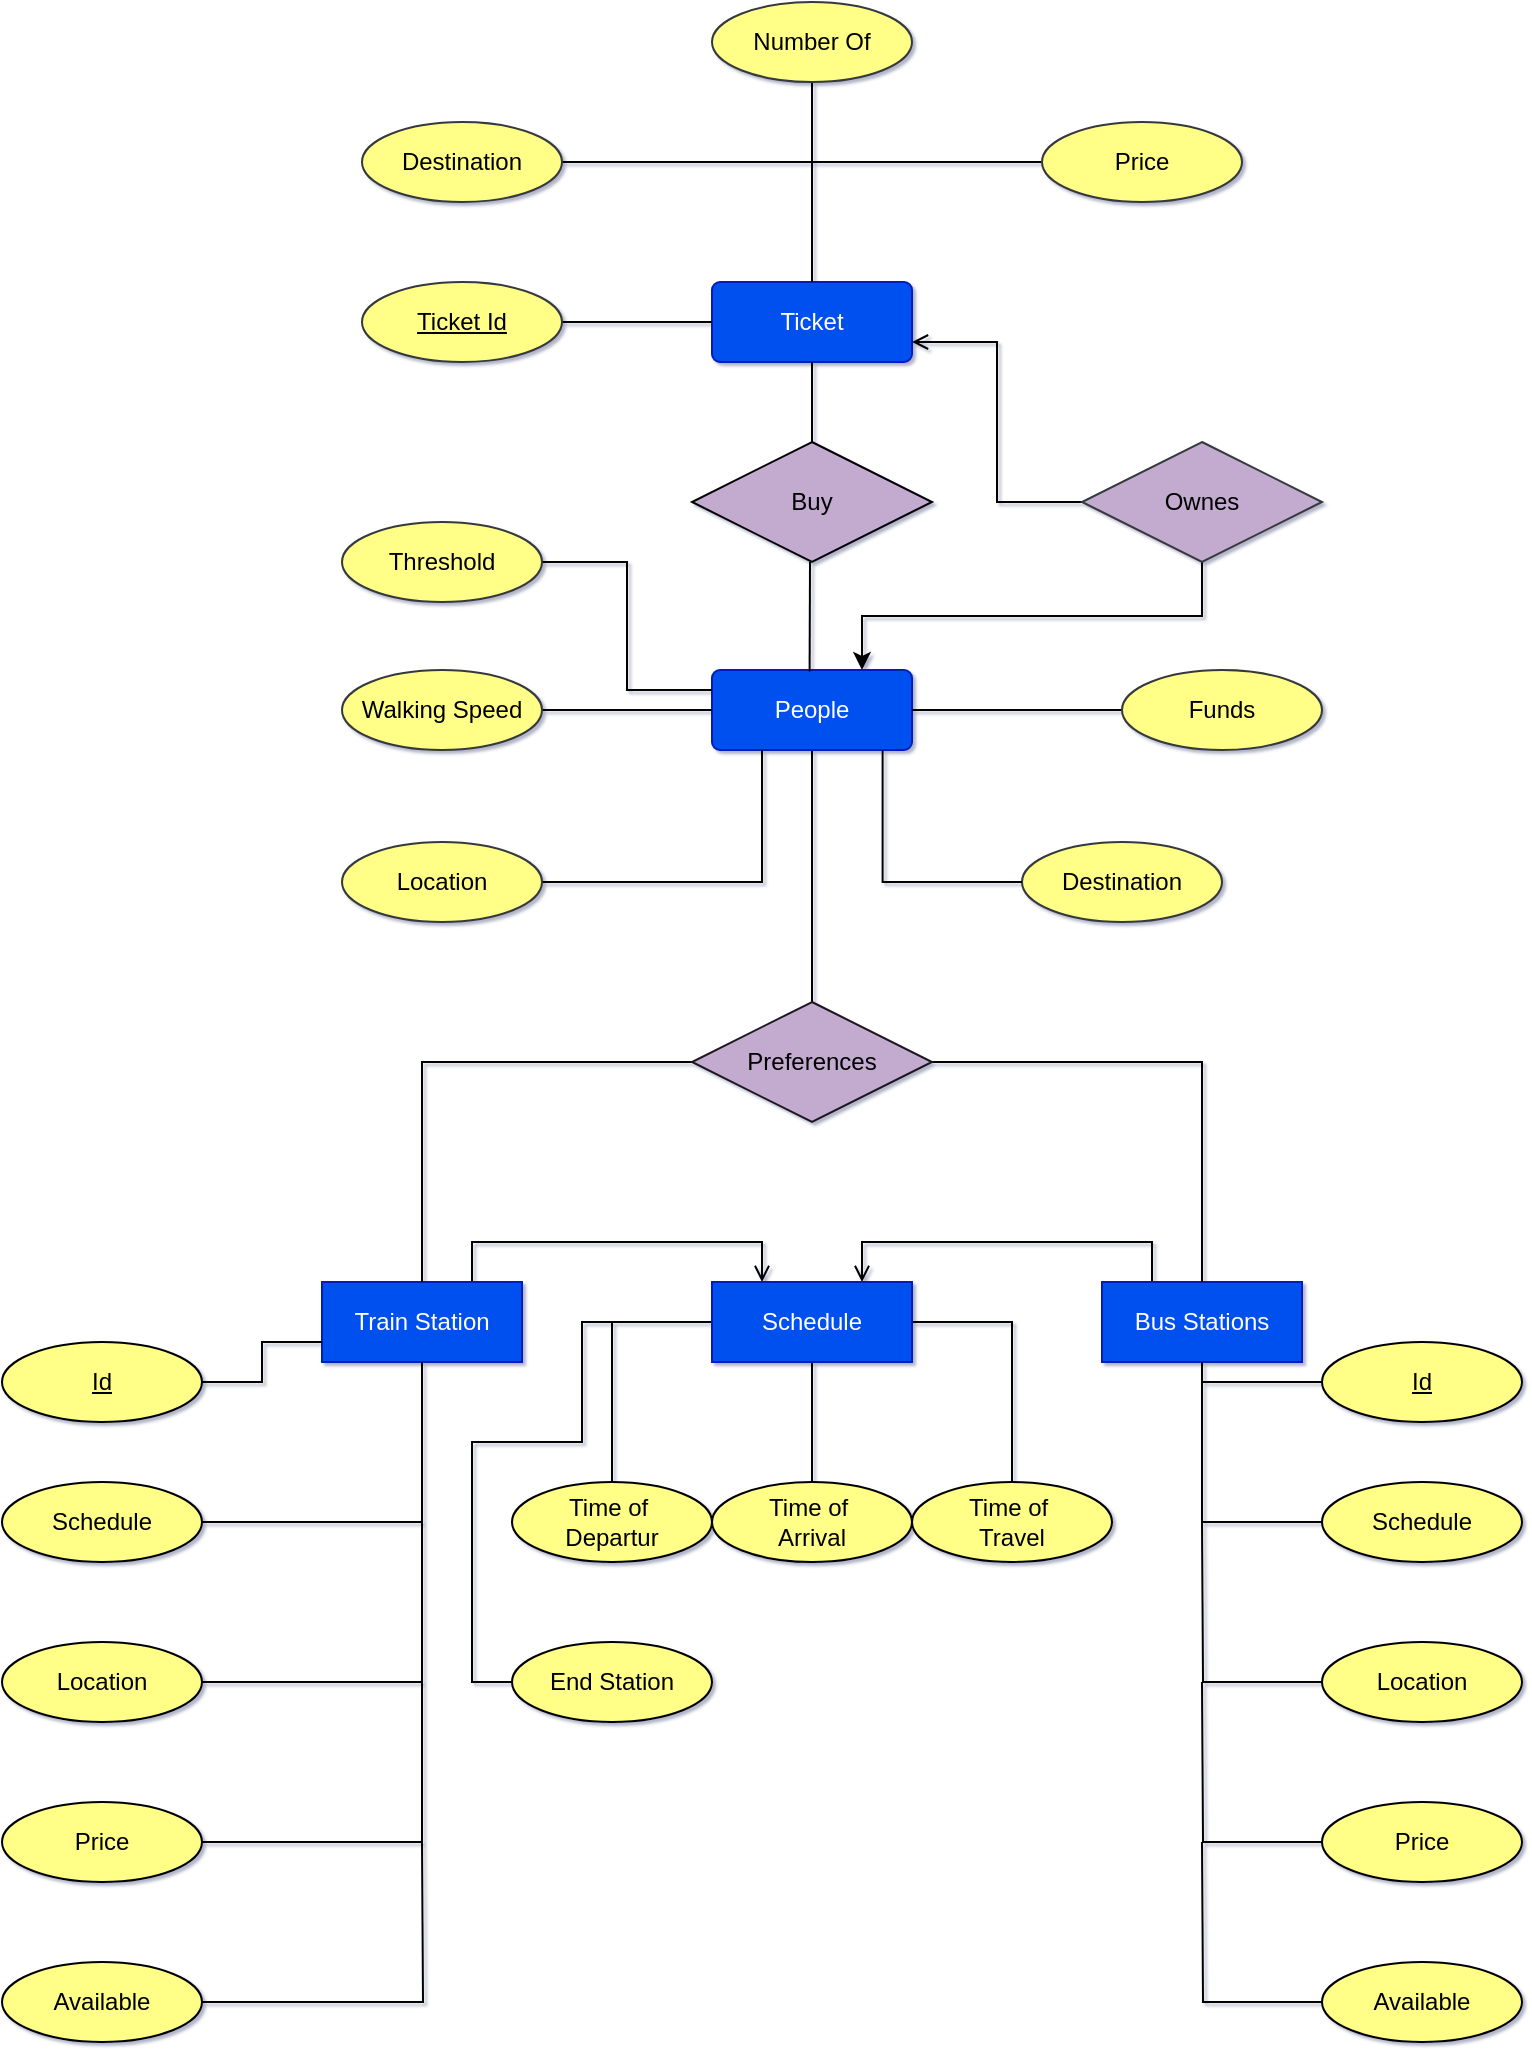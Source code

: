 <mxfile version="24.2.5" type="google">
  <diagram name="Sida-1" id="wb8zKsZ_rPBBy_9Zil95">
    <mxGraphModel dx="1434" dy="746" grid="1" gridSize="10" guides="1" tooltips="1" connect="1" arrows="1" fold="1" page="1" pageScale="1" pageWidth="1169" pageHeight="827" background="#ffffff" math="0" shadow="1">
      <root>
        <mxCell id="0" />
        <mxCell id="1" parent="0" />
        <mxCell id="Vct1IAYqDNCtPzCJUZ2--58" style="edgeStyle=orthogonalEdgeStyle;rounded=0;orthogonalLoop=1;jettySize=auto;html=1;entryX=0.5;entryY=0;entryDx=0;entryDy=0;endArrow=none;endFill=0;" parent="1" source="Vct1IAYqDNCtPzCJUZ2--16" target="Vct1IAYqDNCtPzCJUZ2--57" edge="1">
          <mxGeometry relative="1" as="geometry" />
        </mxCell>
        <mxCell id="Vct1IAYqDNCtPzCJUZ2--16" value="People" style="rounded=1;arcSize=10;whiteSpace=wrap;html=1;align=center;fillColor=#0050ef;fontColor=#ffffff;strokeColor=#001DBC;" parent="1" vertex="1">
          <mxGeometry x="535" y="394" width="100" height="40" as="geometry" />
        </mxCell>
        <mxCell id="P-OwBK4GI8scO6nsT_7h-11" style="edgeStyle=orthogonalEdgeStyle;rounded=0;orthogonalLoop=1;jettySize=auto;html=1;exitX=0.25;exitY=0;exitDx=0;exitDy=0;entryX=0.75;entryY=0;entryDx=0;entryDy=0;endArrow=open;endFill=0;" edge="1" parent="1" source="Vct1IAYqDNCtPzCJUZ2--17" target="P-OwBK4GI8scO6nsT_7h-1">
          <mxGeometry relative="1" as="geometry" />
        </mxCell>
        <mxCell id="Vct1IAYqDNCtPzCJUZ2--17" value="Bus Stations" style="rounded=1;arcSize=0;whiteSpace=wrap;html=1;align=center;fillColor=#0050ef;fontColor=#ffffff;strokeColor=#001DBC;" parent="1" vertex="1">
          <mxGeometry x="730" y="700" width="100" height="40" as="geometry" />
        </mxCell>
        <mxCell id="P-OwBK4GI8scO6nsT_7h-10" style="edgeStyle=orthogonalEdgeStyle;rounded=0;orthogonalLoop=1;jettySize=auto;html=1;exitX=0.75;exitY=0;exitDx=0;exitDy=0;entryX=0.25;entryY=0;entryDx=0;entryDy=0;endArrow=open;endFill=0;" edge="1" parent="1" source="Vct1IAYqDNCtPzCJUZ2--20" target="P-OwBK4GI8scO6nsT_7h-1">
          <mxGeometry relative="1" as="geometry" />
        </mxCell>
        <mxCell id="Vct1IAYqDNCtPzCJUZ2--20" value="Train Station" style="rounded=1;arcSize=0;whiteSpace=wrap;html=1;align=center;fillColor=#0050ef;fontColor=#ffffff;strokeColor=#001DBC;" parent="1" vertex="1">
          <mxGeometry x="340" y="700" width="100" height="40" as="geometry" />
        </mxCell>
        <mxCell id="Vct1IAYqDNCtPzCJUZ2--21" value="Ticket" style="rounded=1;arcSize=10;whiteSpace=wrap;html=1;align=center;fillColor=#0050ef;strokeColor=#001DBC;fontColor=#ffffff;" parent="1" vertex="1">
          <mxGeometry x="535" y="200" width="100" height="40" as="geometry" />
        </mxCell>
        <mxCell id="Vct1IAYqDNCtPzCJUZ2--23" style="edgeStyle=orthogonalEdgeStyle;rounded=0;orthogonalLoop=1;jettySize=auto;html=1;endArrow=none;endFill=0;" parent="1" source="Vct1IAYqDNCtPzCJUZ2--22" target="Vct1IAYqDNCtPzCJUZ2--21" edge="1">
          <mxGeometry relative="1" as="geometry" />
        </mxCell>
        <mxCell id="Vct1IAYqDNCtPzCJUZ2--22" value="Price" style="ellipse;whiteSpace=wrap;html=1;align=center;fillColor=#ffff88;strokeColor=#36393d;" parent="1" vertex="1">
          <mxGeometry x="700" y="120" width="100" height="40" as="geometry" />
        </mxCell>
        <mxCell id="Vct1IAYqDNCtPzCJUZ2--28" style="edgeStyle=orthogonalEdgeStyle;rounded=0;orthogonalLoop=1;jettySize=auto;html=1;entryX=0.5;entryY=0;entryDx=0;entryDy=0;endArrow=none;endFill=0;" parent="1" source="Vct1IAYqDNCtPzCJUZ2--25" target="Vct1IAYqDNCtPzCJUZ2--21" edge="1">
          <mxGeometry relative="1" as="geometry" />
        </mxCell>
        <mxCell id="Vct1IAYqDNCtPzCJUZ2--25" value="Destination" style="ellipse;whiteSpace=wrap;html=1;align=center;fillColor=#ffff88;strokeColor=#36393d;" parent="1" vertex="1">
          <mxGeometry x="360" y="120" width="100" height="40" as="geometry" />
        </mxCell>
        <mxCell id="Vct1IAYqDNCtPzCJUZ2--30" style="edgeStyle=orthogonalEdgeStyle;rounded=0;orthogonalLoop=1;jettySize=auto;html=1;endArrow=none;endFill=0;" parent="1" source="Vct1IAYqDNCtPzCJUZ2--27" edge="1">
          <mxGeometry relative="1" as="geometry">
            <mxPoint x="585" y="200" as="targetPoint" />
          </mxGeometry>
        </mxCell>
        <mxCell id="Vct1IAYqDNCtPzCJUZ2--27" value="Number Of" style="ellipse;whiteSpace=wrap;html=1;align=center;fillColor=#ffff88;strokeColor=#36393d;" parent="1" vertex="1">
          <mxGeometry x="535" y="60" width="100" height="40" as="geometry" />
        </mxCell>
        <mxCell id="Vct1IAYqDNCtPzCJUZ2--39" style="edgeStyle=orthogonalEdgeStyle;rounded=0;orthogonalLoop=1;jettySize=auto;html=1;exitX=0.5;exitY=1;exitDx=0;exitDy=0;entryX=0.75;entryY=0;entryDx=0;entryDy=0;" parent="1" source="Vct1IAYqDNCtPzCJUZ2--41" target="Vct1IAYqDNCtPzCJUZ2--16" edge="1">
          <mxGeometry relative="1" as="geometry">
            <mxPoint x="610" y="390" as="targetPoint" />
          </mxGeometry>
        </mxCell>
        <mxCell id="Vct1IAYqDNCtPzCJUZ2--32" value="Buy" style="shape=rhombus;perimeter=rhombusPerimeter;whiteSpace=wrap;html=1;align=center;fillColor=#C3ABD0;fontColor=#000000;strokeColor=#020203;" parent="1" vertex="1">
          <mxGeometry x="525" y="280" width="120" height="60" as="geometry" />
        </mxCell>
        <mxCell id="Vct1IAYqDNCtPzCJUZ2--54" style="edgeStyle=orthogonalEdgeStyle;rounded=0;orthogonalLoop=1;jettySize=auto;html=1;entryX=1;entryY=0.75;entryDx=0;entryDy=0;endArrow=open;endFill=0;" parent="1" source="Vct1IAYqDNCtPzCJUZ2--41" target="Vct1IAYqDNCtPzCJUZ2--21" edge="1">
          <mxGeometry relative="1" as="geometry" />
        </mxCell>
        <mxCell id="Vct1IAYqDNCtPzCJUZ2--41" value="Ownes" style="shape=rhombus;perimeter=rhombusPerimeter;whiteSpace=wrap;html=1;align=center;fillColor=#c3abd0;strokeColor=#36393d;" parent="1" vertex="1">
          <mxGeometry x="720" y="280" width="120" height="60" as="geometry" />
        </mxCell>
        <mxCell id="Vct1IAYqDNCtPzCJUZ2--42" value="" style="endArrow=none;html=1;rounded=0;entryX=0.5;entryY=0;entryDx=0;entryDy=0;" parent="1" target="Vct1IAYqDNCtPzCJUZ2--32" edge="1">
          <mxGeometry relative="1" as="geometry">
            <mxPoint x="585" y="240" as="sourcePoint" />
            <mxPoint x="535" y="279.23" as="targetPoint" />
          </mxGeometry>
        </mxCell>
        <mxCell id="Vct1IAYqDNCtPzCJUZ2--45" value="" style="endArrow=none;html=1;rounded=0;entryX=0.488;entryY=0.018;entryDx=0;entryDy=0;entryPerimeter=0;" parent="1" target="Vct1IAYqDNCtPzCJUZ2--16" edge="1">
          <mxGeometry relative="1" as="geometry">
            <mxPoint x="584" y="340" as="sourcePoint" />
            <mxPoint x="584" y="390" as="targetPoint" />
          </mxGeometry>
        </mxCell>
        <mxCell id="Vct1IAYqDNCtPzCJUZ2--49" style="edgeStyle=orthogonalEdgeStyle;rounded=0;orthogonalLoop=1;jettySize=auto;html=1;entryX=1;entryY=0.5;entryDx=0;entryDy=0;endArrow=none;endFill=0;" parent="1" source="Vct1IAYqDNCtPzCJUZ2--47" target="Vct1IAYqDNCtPzCJUZ2--16" edge="1">
          <mxGeometry relative="1" as="geometry" />
        </mxCell>
        <mxCell id="Vct1IAYqDNCtPzCJUZ2--47" value="Funds" style="ellipse;whiteSpace=wrap;html=1;align=center;fillColor=#ffff88;strokeColor=#36393d;" parent="1" vertex="1">
          <mxGeometry x="740" y="394" width="100" height="40" as="geometry" />
        </mxCell>
        <mxCell id="Vct1IAYqDNCtPzCJUZ2--51" style="edgeStyle=orthogonalEdgeStyle;rounded=0;orthogonalLoop=1;jettySize=auto;html=1;entryX=0;entryY=0.5;entryDx=0;entryDy=0;endArrow=none;endFill=0;" parent="1" source="Vct1IAYqDNCtPzCJUZ2--50" target="Vct1IAYqDNCtPzCJUZ2--16" edge="1">
          <mxGeometry relative="1" as="geometry" />
        </mxCell>
        <mxCell id="Vct1IAYqDNCtPzCJUZ2--50" value="Walking Speed" style="ellipse;whiteSpace=wrap;html=1;align=center;fillColor=#ffff88;strokeColor=#36393d;" parent="1" vertex="1">
          <mxGeometry x="350" y="394" width="100" height="40" as="geometry" />
        </mxCell>
        <mxCell id="Vct1IAYqDNCtPzCJUZ2--53" style="edgeStyle=orthogonalEdgeStyle;rounded=0;orthogonalLoop=1;jettySize=auto;html=1;entryX=0.25;entryY=1;entryDx=0;entryDy=0;endArrow=none;endFill=0;" parent="1" source="Vct1IAYqDNCtPzCJUZ2--52" target="Vct1IAYqDNCtPzCJUZ2--16" edge="1">
          <mxGeometry relative="1" as="geometry" />
        </mxCell>
        <mxCell id="Vct1IAYqDNCtPzCJUZ2--52" value="Location" style="ellipse;whiteSpace=wrap;html=1;align=center;fillColor=#ffff88;strokeColor=#36393d;" parent="1" vertex="1">
          <mxGeometry x="350" y="480" width="100" height="40" as="geometry" />
        </mxCell>
        <mxCell id="Vct1IAYqDNCtPzCJUZ2--55" value="Destination" style="ellipse;whiteSpace=wrap;html=1;align=center;fillColor=#ffff88;strokeColor=#36393d;" parent="1" vertex="1">
          <mxGeometry x="690" y="480" width="100" height="40" as="geometry" />
        </mxCell>
        <mxCell id="Vct1IAYqDNCtPzCJUZ2--56" style="edgeStyle=orthogonalEdgeStyle;rounded=0;orthogonalLoop=1;jettySize=auto;html=1;entryX=0.853;entryY=1.004;entryDx=0;entryDy=0;entryPerimeter=0;endArrow=none;endFill=0;" parent="1" source="Vct1IAYqDNCtPzCJUZ2--55" target="Vct1IAYqDNCtPzCJUZ2--16" edge="1">
          <mxGeometry relative="1" as="geometry" />
        </mxCell>
        <mxCell id="Vct1IAYqDNCtPzCJUZ2--86" style="edgeStyle=orthogonalEdgeStyle;rounded=0;orthogonalLoop=1;jettySize=auto;html=1;entryX=0.5;entryY=0;entryDx=0;entryDy=0;endArrow=none;endFill=0;" parent="1" source="Vct1IAYqDNCtPzCJUZ2--57" target="Vct1IAYqDNCtPzCJUZ2--20" edge="1">
          <mxGeometry relative="1" as="geometry" />
        </mxCell>
        <mxCell id="Vct1IAYqDNCtPzCJUZ2--88" style="edgeStyle=orthogonalEdgeStyle;rounded=0;orthogonalLoop=1;jettySize=auto;html=1;entryX=0.5;entryY=0;entryDx=0;entryDy=0;endArrow=none;endFill=0;" parent="1" source="Vct1IAYqDNCtPzCJUZ2--57" target="Vct1IAYqDNCtPzCJUZ2--17" edge="1">
          <mxGeometry relative="1" as="geometry" />
        </mxCell>
        <mxCell id="Vct1IAYqDNCtPzCJUZ2--57" value="Preferences" style="shape=rhombus;perimeter=rhombusPerimeter;whiteSpace=wrap;html=1;align=center;fillColor=#c3abd0;strokeColor=#1D191F;" parent="1" vertex="1">
          <mxGeometry x="525" y="560" width="120" height="60" as="geometry" />
        </mxCell>
        <mxCell id="Vct1IAYqDNCtPzCJUZ2--60" style="edgeStyle=orthogonalEdgeStyle;rounded=0;orthogonalLoop=1;jettySize=auto;html=1;entryX=0;entryY=0.25;entryDx=0;entryDy=0;endArrow=none;endFill=0;" parent="1" source="Vct1IAYqDNCtPzCJUZ2--59" target="Vct1IAYqDNCtPzCJUZ2--16" edge="1">
          <mxGeometry relative="1" as="geometry" />
        </mxCell>
        <mxCell id="Vct1IAYqDNCtPzCJUZ2--59" value="Threshold" style="ellipse;whiteSpace=wrap;html=1;align=center;fillColor=#ffff88;strokeColor=#36393d;" parent="1" vertex="1">
          <mxGeometry x="350" y="320" width="100" height="40" as="geometry" />
        </mxCell>
        <mxCell id="Vct1IAYqDNCtPzCJUZ2--96" style="edgeStyle=orthogonalEdgeStyle;rounded=0;orthogonalLoop=1;jettySize=auto;html=1;endArrow=none;endFill=0;" parent="1" source="Vct1IAYqDNCtPzCJUZ2--61" edge="1">
          <mxGeometry relative="1" as="geometry">
            <mxPoint x="390" y="820" as="targetPoint" />
          </mxGeometry>
        </mxCell>
        <mxCell id="Vct1IAYqDNCtPzCJUZ2--61" value="Schedule" style="ellipse;whiteSpace=wrap;html=1;align=center;fillColor=#ffff88;" parent="1" vertex="1">
          <mxGeometry x="180" y="800" width="100" height="40" as="geometry" />
        </mxCell>
        <mxCell id="Vct1IAYqDNCtPzCJUZ2--113" style="edgeStyle=orthogonalEdgeStyle;rounded=0;orthogonalLoop=1;jettySize=auto;html=1;entryX=0.5;entryY=1;entryDx=0;entryDy=0;endArrow=none;endFill=0;" parent="1" source="Vct1IAYqDNCtPzCJUZ2--64" target="Vct1IAYqDNCtPzCJUZ2--17" edge="1">
          <mxGeometry relative="1" as="geometry" />
        </mxCell>
        <mxCell id="Vct1IAYqDNCtPzCJUZ2--64" value="Schedule" style="ellipse;whiteSpace=wrap;html=1;align=center;fillColor=#ffff88;" parent="1" vertex="1">
          <mxGeometry x="840" y="800" width="100" height="40" as="geometry" />
        </mxCell>
        <mxCell id="Vct1IAYqDNCtPzCJUZ2--97" style="edgeStyle=orthogonalEdgeStyle;rounded=0;orthogonalLoop=1;jettySize=auto;html=1;endArrow=none;endFill=0;" parent="1" source="Vct1IAYqDNCtPzCJUZ2--65" edge="1">
          <mxGeometry relative="1" as="geometry">
            <mxPoint x="390" y="900" as="targetPoint" />
          </mxGeometry>
        </mxCell>
        <mxCell id="Vct1IAYqDNCtPzCJUZ2--65" value="Location" style="ellipse;whiteSpace=wrap;html=1;align=center;fillColor=#ffff88;" parent="1" vertex="1">
          <mxGeometry x="180" y="880" width="100" height="40" as="geometry" />
        </mxCell>
        <mxCell id="Vct1IAYqDNCtPzCJUZ2--114" style="edgeStyle=orthogonalEdgeStyle;rounded=0;orthogonalLoop=1;jettySize=auto;html=1;endArrow=none;endFill=0;" parent="1" source="Vct1IAYqDNCtPzCJUZ2--66" edge="1">
          <mxGeometry relative="1" as="geometry">
            <mxPoint x="780.0" y="820" as="targetPoint" />
          </mxGeometry>
        </mxCell>
        <mxCell id="Vct1IAYqDNCtPzCJUZ2--66" value="Location" style="ellipse;whiteSpace=wrap;html=1;align=center;fillColor=#ffff88;" parent="1" vertex="1">
          <mxGeometry x="840" y="880" width="100" height="40" as="geometry" />
        </mxCell>
        <mxCell id="Vct1IAYqDNCtPzCJUZ2--92" style="edgeStyle=orthogonalEdgeStyle;rounded=0;orthogonalLoop=1;jettySize=auto;html=1;entryX=0.5;entryY=1;entryDx=0;entryDy=0;endArrow=none;endFill=0;" parent="1" source="Vct1IAYqDNCtPzCJUZ2--68" target="Vct1IAYqDNCtPzCJUZ2--20" edge="1">
          <mxGeometry relative="1" as="geometry" />
        </mxCell>
        <mxCell id="Vct1IAYqDNCtPzCJUZ2--68" value="Price" style="ellipse;whiteSpace=wrap;html=1;align=center;fillColor=#ffff88;" parent="1" vertex="1">
          <mxGeometry x="180" y="960" width="100" height="40" as="geometry" />
        </mxCell>
        <mxCell id="Vct1IAYqDNCtPzCJUZ2--115" style="edgeStyle=orthogonalEdgeStyle;rounded=0;orthogonalLoop=1;jettySize=auto;html=1;endArrow=none;endFill=0;" parent="1" source="Vct1IAYqDNCtPzCJUZ2--69" edge="1">
          <mxGeometry relative="1" as="geometry">
            <mxPoint x="780.0" y="900.0" as="targetPoint" />
          </mxGeometry>
        </mxCell>
        <mxCell id="Vct1IAYqDNCtPzCJUZ2--69" value="Price" style="ellipse;whiteSpace=wrap;html=1;align=center;fillColor=#ffff88;" parent="1" vertex="1">
          <mxGeometry x="840" y="960" width="100" height="40" as="geometry" />
        </mxCell>
        <mxCell id="Vct1IAYqDNCtPzCJUZ2--116" style="edgeStyle=orthogonalEdgeStyle;rounded=0;orthogonalLoop=1;jettySize=auto;html=1;endArrow=none;endFill=0;" parent="1" source="Vct1IAYqDNCtPzCJUZ2--71" edge="1">
          <mxGeometry relative="1" as="geometry">
            <mxPoint x="780.0" y="980.0" as="targetPoint" />
          </mxGeometry>
        </mxCell>
        <mxCell id="Vct1IAYqDNCtPzCJUZ2--71" value="Available" style="ellipse;whiteSpace=wrap;html=1;align=center;fillColor=#ffff88;" parent="1" vertex="1">
          <mxGeometry x="840" y="1040" width="100" height="40" as="geometry" />
        </mxCell>
        <mxCell id="Vct1IAYqDNCtPzCJUZ2--98" style="edgeStyle=orthogonalEdgeStyle;rounded=0;orthogonalLoop=1;jettySize=auto;html=1;endArrow=none;endFill=0;" parent="1" source="Vct1IAYqDNCtPzCJUZ2--73" edge="1">
          <mxGeometry relative="1" as="geometry">
            <mxPoint x="390" y="980" as="targetPoint" />
          </mxGeometry>
        </mxCell>
        <mxCell id="Vct1IAYqDNCtPzCJUZ2--73" value="Available" style="ellipse;whiteSpace=wrap;html=1;align=center;fillColor=#ffff88;" parent="1" vertex="1">
          <mxGeometry x="180" y="1040" width="100" height="40" as="geometry" />
        </mxCell>
        <mxCell id="P-OwBK4GI8scO6nsT_7h-3" style="edgeStyle=orthogonalEdgeStyle;rounded=0;orthogonalLoop=1;jettySize=auto;html=1;entryX=0;entryY=0.5;entryDx=0;entryDy=0;endArrow=none;endFill=0;" edge="1" parent="1" source="Vct1IAYqDNCtPzCJUZ2--77" target="P-OwBK4GI8scO6nsT_7h-1">
          <mxGeometry relative="1" as="geometry" />
        </mxCell>
        <mxCell id="Vct1IAYqDNCtPzCJUZ2--77" value="Time of&amp;nbsp;&lt;div&gt;Departur&lt;/div&gt;" style="ellipse;whiteSpace=wrap;html=1;align=center;fillColor=#ffff88;" parent="1" vertex="1">
          <mxGeometry x="435" y="800" width="100" height="40" as="geometry" />
        </mxCell>
        <mxCell id="P-OwBK4GI8scO6nsT_7h-4" style="edgeStyle=orthogonalEdgeStyle;rounded=0;orthogonalLoop=1;jettySize=auto;html=1;entryX=0.5;entryY=1;entryDx=0;entryDy=0;endArrow=none;endFill=0;" edge="1" parent="1" source="Vct1IAYqDNCtPzCJUZ2--80" target="P-OwBK4GI8scO6nsT_7h-1">
          <mxGeometry relative="1" as="geometry" />
        </mxCell>
        <mxCell id="Vct1IAYqDNCtPzCJUZ2--80" value="Time of&amp;nbsp;&lt;div&gt;Arrival&lt;/div&gt;" style="ellipse;whiteSpace=wrap;html=1;align=center;fillColor=#ffff88;" parent="1" vertex="1">
          <mxGeometry x="535" y="800" width="100" height="40" as="geometry" />
        </mxCell>
        <mxCell id="P-OwBK4GI8scO6nsT_7h-5" style="edgeStyle=orthogonalEdgeStyle;rounded=0;orthogonalLoop=1;jettySize=auto;html=1;entryX=1;entryY=0.5;entryDx=0;entryDy=0;endArrow=none;endFill=0;" edge="1" parent="1" source="Vct1IAYqDNCtPzCJUZ2--83" target="P-OwBK4GI8scO6nsT_7h-1">
          <mxGeometry relative="1" as="geometry" />
        </mxCell>
        <mxCell id="Vct1IAYqDNCtPzCJUZ2--83" value="Time of&amp;nbsp;&lt;div&gt;Travel&lt;/div&gt;" style="ellipse;whiteSpace=wrap;html=1;align=center;fillColor=#ffff88;" parent="1" vertex="1">
          <mxGeometry x="635" y="800" width="100" height="40" as="geometry" />
        </mxCell>
        <mxCell id="Vct1IAYqDNCtPzCJUZ2--123" style="edgeStyle=orthogonalEdgeStyle;rounded=0;orthogonalLoop=1;jettySize=auto;html=1;entryX=0;entryY=0.5;entryDx=0;entryDy=0;endArrow=none;endFill=0;" parent="1" source="Vct1IAYqDNCtPzCJUZ2--122" target="Vct1IAYqDNCtPzCJUZ2--21" edge="1">
          <mxGeometry relative="1" as="geometry" />
        </mxCell>
        <mxCell id="Vct1IAYqDNCtPzCJUZ2--122" value="Ticket Id" style="ellipse;whiteSpace=wrap;html=1;align=center;fontStyle=4;fillColor=#ffff88;strokeColor=#36393d;" parent="1" vertex="1">
          <mxGeometry x="360" y="200" width="100" height="40" as="geometry" />
        </mxCell>
        <mxCell id="Vct1IAYqDNCtPzCJUZ2--129" style="edgeStyle=orthogonalEdgeStyle;rounded=0;orthogonalLoop=1;jettySize=auto;html=1;entryX=0;entryY=0.75;entryDx=0;entryDy=0;endArrow=none;endFill=0;" parent="1" source="Vct1IAYqDNCtPzCJUZ2--124" target="Vct1IAYqDNCtPzCJUZ2--20" edge="1">
          <mxGeometry relative="1" as="geometry" />
        </mxCell>
        <mxCell id="Vct1IAYqDNCtPzCJUZ2--124" value="&lt;u&gt;Id&lt;/u&gt;" style="ellipse;whiteSpace=wrap;html=1;align=center;fillColor=#ffff88;" parent="1" vertex="1">
          <mxGeometry x="180" y="730" width="100" height="40" as="geometry" />
        </mxCell>
        <mxCell id="Vct1IAYqDNCtPzCJUZ2--128" style="edgeStyle=orthogonalEdgeStyle;rounded=0;orthogonalLoop=1;jettySize=auto;html=1;endArrow=none;endFill=0;" parent="1" source="Vct1IAYqDNCtPzCJUZ2--126" edge="1">
          <mxGeometry relative="1" as="geometry">
            <mxPoint x="780" y="750" as="targetPoint" />
          </mxGeometry>
        </mxCell>
        <mxCell id="Vct1IAYqDNCtPzCJUZ2--126" value="&lt;u&gt;Id&lt;/u&gt;" style="ellipse;whiteSpace=wrap;html=1;align=center;fillColor=#ffff88;" parent="1" vertex="1">
          <mxGeometry x="840" y="730" width="100" height="40" as="geometry" />
        </mxCell>
        <mxCell id="P-OwBK4GI8scO6nsT_7h-1" value="Schedule" style="rounded=1;arcSize=0;whiteSpace=wrap;html=1;align=center;fillColor=#0050ef;fontColor=#ffffff;strokeColor=#001DBC;" vertex="1" parent="1">
          <mxGeometry x="535" y="700" width="100" height="40" as="geometry" />
        </mxCell>
        <mxCell id="P-OwBK4GI8scO6nsT_7h-13" style="edgeStyle=orthogonalEdgeStyle;rounded=0;orthogonalLoop=1;jettySize=auto;html=1;endArrow=none;endFill=0;" edge="1" parent="1" source="P-OwBK4GI8scO6nsT_7h-12">
          <mxGeometry relative="1" as="geometry">
            <mxPoint x="520" y="720" as="targetPoint" />
            <Array as="points">
              <mxPoint x="415" y="900" />
              <mxPoint x="415" y="780" />
              <mxPoint x="470" y="780" />
              <mxPoint x="470" y="720" />
            </Array>
          </mxGeometry>
        </mxCell>
        <mxCell id="P-OwBK4GI8scO6nsT_7h-12" value="End Station" style="ellipse;whiteSpace=wrap;html=1;align=center;fillColor=#ffff88;" vertex="1" parent="1">
          <mxGeometry x="435" y="880" width="100" height="40" as="geometry" />
        </mxCell>
      </root>
    </mxGraphModel>
  </diagram>
</mxfile>
